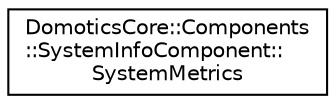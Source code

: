 digraph "Graphical Class Hierarchy"
{
 // LATEX_PDF_SIZE
  edge [fontname="Helvetica",fontsize="10",labelfontname="Helvetica",labelfontsize="10"];
  node [fontname="Helvetica",fontsize="10",shape=record];
  rankdir="LR";
  Node0 [label="DomoticsCore::Components\l::SystemInfoComponent::\lSystemMetrics",height=0.2,width=0.4,color="black", fillcolor="white", style="filled",URL="$structDomoticsCore_1_1Components_1_1SystemInfoComponent_1_1SystemMetrics.html",tooltip=" "];
}
